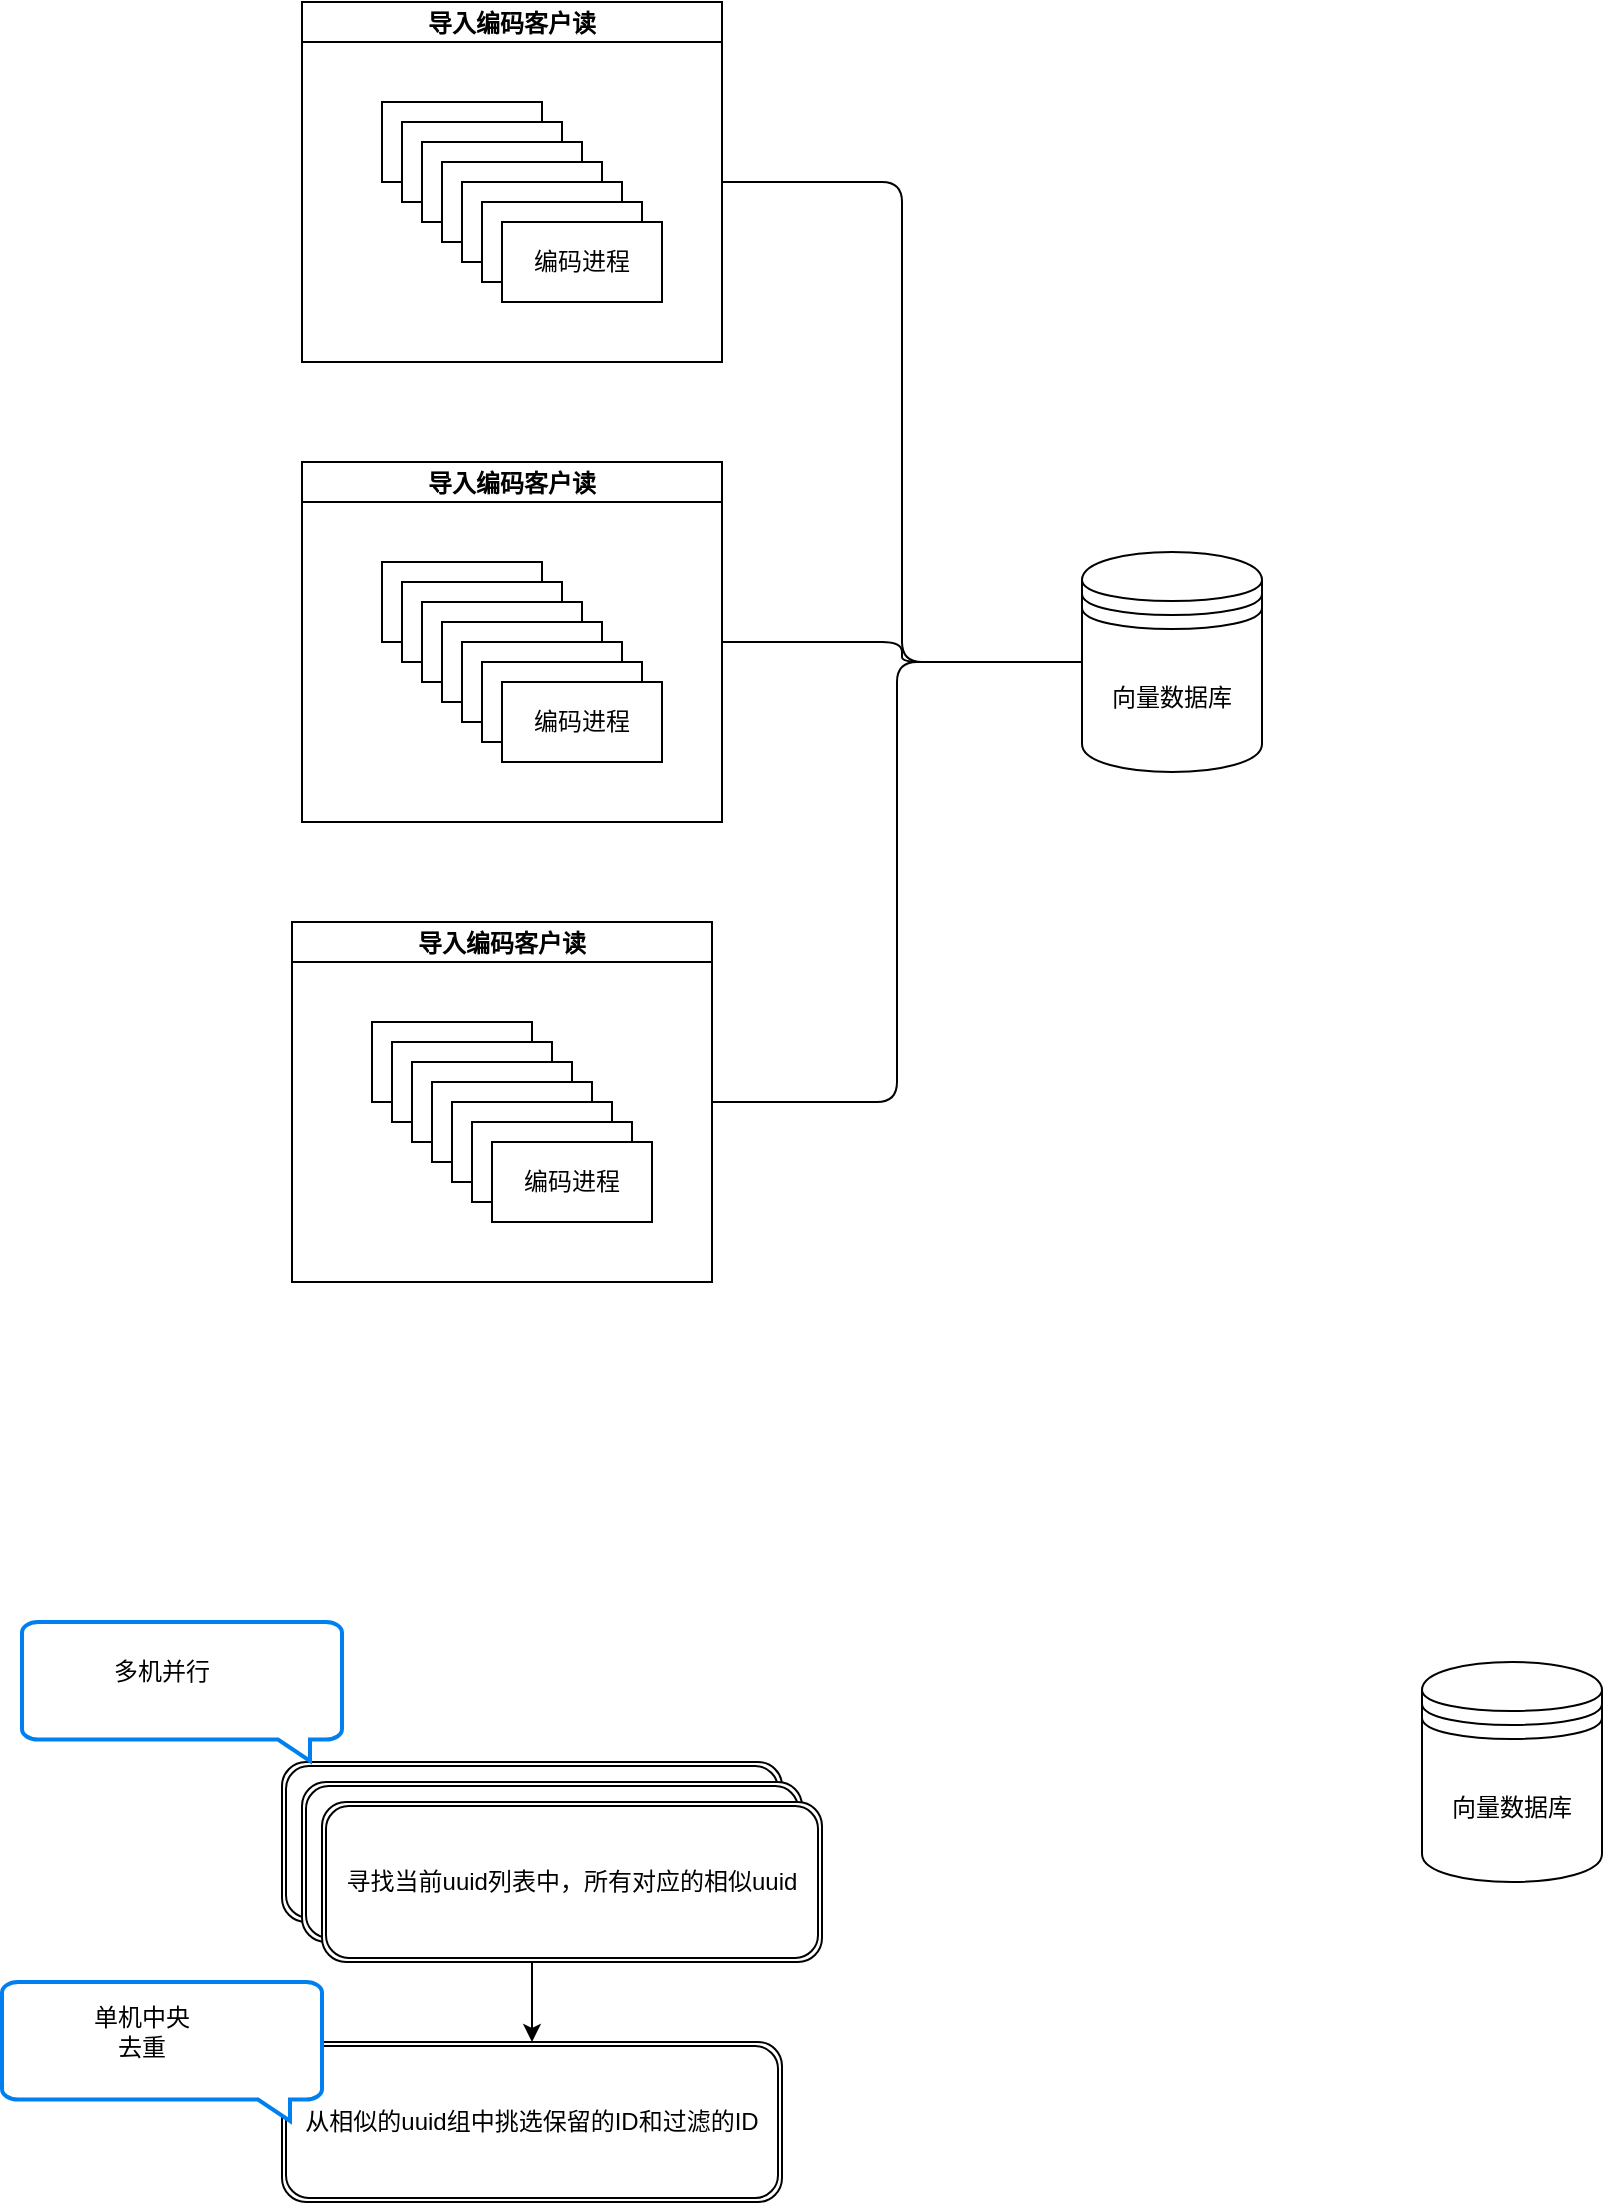<mxfile>
    <diagram id="Fq7Xtwkh9i9gmi55eQWO" name="第 1 页">
        <mxGraphModel dx="1093" dy="1307" grid="1" gridSize="10" guides="1" tooltips="1" connect="1" arrows="1" fold="1" page="1" pageScale="1" pageWidth="850" pageHeight="1100" math="0" shadow="0">
            <root>
                <mxCell id="0"/>
                <mxCell id="1" parent="0"/>
                <mxCell id="2" value="向量数据库" style="shape=datastore;whiteSpace=wrap;html=1;" vertex="1" parent="1">
                    <mxGeometry x="560" y="515" width="90" height="110" as="geometry"/>
                </mxCell>
                <mxCell id="32" style="edgeStyle=elbowEdgeStyle;html=1;startArrow=none;endArrow=none;exitX=1;exitY=0.5;exitDx=0;exitDy=0;" edge="1" parent="1" source="3" target="2">
                    <mxGeometry relative="1" as="geometry"/>
                </mxCell>
                <mxCell id="3" value="导入编码客户读" style="swimlane;startSize=20;horizontal=1;containerType=tree;newEdgeStyle={&quot;edgeStyle&quot;:&quot;elbowEdgeStyle&quot;,&quot;startArrow&quot;:&quot;none&quot;,&quot;endArrow&quot;:&quot;none&quot;};" vertex="1" parent="1">
                    <mxGeometry x="170" y="240" width="210" height="180" as="geometry"/>
                </mxCell>
                <UserObject label="编码进程" treeRoot="1" id="9">
                    <mxCell style="whiteSpace=wrap;html=1;align=center;treeFolding=1;treeMoving=1;newEdgeStyle={&quot;edgeStyle&quot;:&quot;elbowEdgeStyle&quot;,&quot;startArrow&quot;:&quot;none&quot;,&quot;endArrow&quot;:&quot;none&quot;};" vertex="1" parent="1">
                        <mxGeometry x="210" y="290" width="80" height="40" as="geometry"/>
                    </mxCell>
                </UserObject>
                <UserObject label="编码进程" treeRoot="1" id="10">
                    <mxCell style="whiteSpace=wrap;html=1;align=center;treeFolding=1;treeMoving=1;newEdgeStyle={&quot;edgeStyle&quot;:&quot;elbowEdgeStyle&quot;,&quot;startArrow&quot;:&quot;none&quot;,&quot;endArrow&quot;:&quot;none&quot;};" vertex="1" parent="1">
                        <mxGeometry x="220" y="300" width="80" height="40" as="geometry"/>
                    </mxCell>
                </UserObject>
                <UserObject label="编码进程" treeRoot="1" id="11">
                    <mxCell style="whiteSpace=wrap;html=1;align=center;treeFolding=1;treeMoving=1;newEdgeStyle={&quot;edgeStyle&quot;:&quot;elbowEdgeStyle&quot;,&quot;startArrow&quot;:&quot;none&quot;,&quot;endArrow&quot;:&quot;none&quot;};" vertex="1" parent="1">
                        <mxGeometry x="230" y="310" width="80" height="40" as="geometry"/>
                    </mxCell>
                </UserObject>
                <UserObject label="编码进程" treeRoot="1" id="12">
                    <mxCell style="whiteSpace=wrap;html=1;align=center;treeFolding=1;treeMoving=1;newEdgeStyle={&quot;edgeStyle&quot;:&quot;elbowEdgeStyle&quot;,&quot;startArrow&quot;:&quot;none&quot;,&quot;endArrow&quot;:&quot;none&quot;};" vertex="1" parent="1">
                        <mxGeometry x="240" y="320" width="80" height="40" as="geometry"/>
                    </mxCell>
                </UserObject>
                <UserObject label="编码进程" treeRoot="1" id="13">
                    <mxCell style="whiteSpace=wrap;html=1;align=center;treeFolding=1;treeMoving=1;newEdgeStyle={&quot;edgeStyle&quot;:&quot;elbowEdgeStyle&quot;,&quot;startArrow&quot;:&quot;none&quot;,&quot;endArrow&quot;:&quot;none&quot;};" vertex="1" parent="1">
                        <mxGeometry x="250" y="330" width="80" height="40" as="geometry"/>
                    </mxCell>
                </UserObject>
                <UserObject label="编码进程" treeRoot="1" id="14">
                    <mxCell style="whiteSpace=wrap;html=1;align=center;treeFolding=1;treeMoving=1;newEdgeStyle={&quot;edgeStyle&quot;:&quot;elbowEdgeStyle&quot;,&quot;startArrow&quot;:&quot;none&quot;,&quot;endArrow&quot;:&quot;none&quot;};" vertex="1" parent="1">
                        <mxGeometry x="260" y="340" width="80" height="40" as="geometry"/>
                    </mxCell>
                </UserObject>
                <UserObject label="编码进程" treeRoot="1" id="15">
                    <mxCell style="whiteSpace=wrap;html=1;align=center;treeFolding=1;treeMoving=1;newEdgeStyle={&quot;edgeStyle&quot;:&quot;elbowEdgeStyle&quot;,&quot;startArrow&quot;:&quot;none&quot;,&quot;endArrow&quot;:&quot;none&quot;};" vertex="1" parent="1">
                        <mxGeometry x="270" y="350" width="80" height="40" as="geometry"/>
                    </mxCell>
                </UserObject>
                <mxCell id="33" style="edgeStyle=elbowEdgeStyle;html=1;startArrow=none;endArrow=none;exitX=1;exitY=0.5;exitDx=0;exitDy=0;" edge="1" parent="1" source="16">
                    <mxGeometry relative="1" as="geometry">
                        <mxPoint x="560" y="570" as="targetPoint"/>
                    </mxGeometry>
                </mxCell>
                <mxCell id="16" value="导入编码客户读" style="swimlane;startSize=20;horizontal=1;containerType=tree;newEdgeStyle={&quot;edgeStyle&quot;:&quot;elbowEdgeStyle&quot;,&quot;startArrow&quot;:&quot;none&quot;,&quot;endArrow&quot;:&quot;none&quot;};" vertex="1" parent="1">
                    <mxGeometry x="170" y="470" width="210" height="180" as="geometry"/>
                </mxCell>
                <UserObject label="编码进程" treeRoot="1" id="17">
                    <mxCell style="whiteSpace=wrap;html=1;align=center;treeFolding=1;treeMoving=1;newEdgeStyle={&quot;edgeStyle&quot;:&quot;elbowEdgeStyle&quot;,&quot;startArrow&quot;:&quot;none&quot;,&quot;endArrow&quot;:&quot;none&quot;};" vertex="1" parent="1">
                        <mxGeometry x="210" y="520" width="80" height="40" as="geometry"/>
                    </mxCell>
                </UserObject>
                <UserObject label="编码进程" treeRoot="1" id="18">
                    <mxCell style="whiteSpace=wrap;html=1;align=center;treeFolding=1;treeMoving=1;newEdgeStyle={&quot;edgeStyle&quot;:&quot;elbowEdgeStyle&quot;,&quot;startArrow&quot;:&quot;none&quot;,&quot;endArrow&quot;:&quot;none&quot;};" vertex="1" parent="1">
                        <mxGeometry x="220" y="530" width="80" height="40" as="geometry"/>
                    </mxCell>
                </UserObject>
                <UserObject label="编码进程" treeRoot="1" id="19">
                    <mxCell style="whiteSpace=wrap;html=1;align=center;treeFolding=1;treeMoving=1;newEdgeStyle={&quot;edgeStyle&quot;:&quot;elbowEdgeStyle&quot;,&quot;startArrow&quot;:&quot;none&quot;,&quot;endArrow&quot;:&quot;none&quot;};" vertex="1" parent="1">
                        <mxGeometry x="230" y="540" width="80" height="40" as="geometry"/>
                    </mxCell>
                </UserObject>
                <UserObject label="编码进程" treeRoot="1" id="20">
                    <mxCell style="whiteSpace=wrap;html=1;align=center;treeFolding=1;treeMoving=1;newEdgeStyle={&quot;edgeStyle&quot;:&quot;elbowEdgeStyle&quot;,&quot;startArrow&quot;:&quot;none&quot;,&quot;endArrow&quot;:&quot;none&quot;};" vertex="1" parent="1">
                        <mxGeometry x="240" y="550" width="80" height="40" as="geometry"/>
                    </mxCell>
                </UserObject>
                <UserObject label="编码进程" treeRoot="1" id="21">
                    <mxCell style="whiteSpace=wrap;html=1;align=center;treeFolding=1;treeMoving=1;newEdgeStyle={&quot;edgeStyle&quot;:&quot;elbowEdgeStyle&quot;,&quot;startArrow&quot;:&quot;none&quot;,&quot;endArrow&quot;:&quot;none&quot;};" vertex="1" parent="1">
                        <mxGeometry x="250" y="560" width="80" height="40" as="geometry"/>
                    </mxCell>
                </UserObject>
                <UserObject label="编码进程" treeRoot="1" id="22">
                    <mxCell style="whiteSpace=wrap;html=1;align=center;treeFolding=1;treeMoving=1;newEdgeStyle={&quot;edgeStyle&quot;:&quot;elbowEdgeStyle&quot;,&quot;startArrow&quot;:&quot;none&quot;,&quot;endArrow&quot;:&quot;none&quot;};" vertex="1" parent="1">
                        <mxGeometry x="260" y="570" width="80" height="40" as="geometry"/>
                    </mxCell>
                </UserObject>
                <UserObject label="编码进程" treeRoot="1" id="23">
                    <mxCell style="whiteSpace=wrap;html=1;align=center;treeFolding=1;treeMoving=1;newEdgeStyle={&quot;edgeStyle&quot;:&quot;elbowEdgeStyle&quot;,&quot;startArrow&quot;:&quot;none&quot;,&quot;endArrow&quot;:&quot;none&quot;};" vertex="1" parent="1">
                        <mxGeometry x="270" y="580" width="80" height="40" as="geometry"/>
                    </mxCell>
                </UserObject>
                <mxCell id="34" style="edgeStyle=elbowEdgeStyle;html=1;startArrow=none;endArrow=none;exitX=1;exitY=0.5;exitDx=0;exitDy=0;" edge="1" parent="1" source="24">
                    <mxGeometry relative="1" as="geometry">
                        <mxPoint x="560" y="570" as="targetPoint"/>
                    </mxGeometry>
                </mxCell>
                <mxCell id="24" value="导入编码客户读" style="swimlane;startSize=20;horizontal=1;containerType=tree;newEdgeStyle={&quot;edgeStyle&quot;:&quot;elbowEdgeStyle&quot;,&quot;startArrow&quot;:&quot;none&quot;,&quot;endArrow&quot;:&quot;none&quot;};" vertex="1" parent="1">
                    <mxGeometry x="165" y="700" width="210" height="180" as="geometry"/>
                </mxCell>
                <UserObject label="编码进程" treeRoot="1" id="25">
                    <mxCell style="whiteSpace=wrap;html=1;align=center;treeFolding=1;treeMoving=1;newEdgeStyle={&quot;edgeStyle&quot;:&quot;elbowEdgeStyle&quot;,&quot;startArrow&quot;:&quot;none&quot;,&quot;endArrow&quot;:&quot;none&quot;};" vertex="1" parent="1">
                        <mxGeometry x="205" y="750" width="80" height="40" as="geometry"/>
                    </mxCell>
                </UserObject>
                <UserObject label="编码进程" treeRoot="1" id="26">
                    <mxCell style="whiteSpace=wrap;html=1;align=center;treeFolding=1;treeMoving=1;newEdgeStyle={&quot;edgeStyle&quot;:&quot;elbowEdgeStyle&quot;,&quot;startArrow&quot;:&quot;none&quot;,&quot;endArrow&quot;:&quot;none&quot;};" vertex="1" parent="1">
                        <mxGeometry x="215" y="760" width="80" height="40" as="geometry"/>
                    </mxCell>
                </UserObject>
                <UserObject label="编码进程" treeRoot="1" id="27">
                    <mxCell style="whiteSpace=wrap;html=1;align=center;treeFolding=1;treeMoving=1;newEdgeStyle={&quot;edgeStyle&quot;:&quot;elbowEdgeStyle&quot;,&quot;startArrow&quot;:&quot;none&quot;,&quot;endArrow&quot;:&quot;none&quot;};" vertex="1" parent="1">
                        <mxGeometry x="225" y="770" width="80" height="40" as="geometry"/>
                    </mxCell>
                </UserObject>
                <UserObject label="编码进程" treeRoot="1" id="28">
                    <mxCell style="whiteSpace=wrap;html=1;align=center;treeFolding=1;treeMoving=1;newEdgeStyle={&quot;edgeStyle&quot;:&quot;elbowEdgeStyle&quot;,&quot;startArrow&quot;:&quot;none&quot;,&quot;endArrow&quot;:&quot;none&quot;};" vertex="1" parent="1">
                        <mxGeometry x="235" y="780" width="80" height="40" as="geometry"/>
                    </mxCell>
                </UserObject>
                <UserObject label="编码进程" treeRoot="1" id="29">
                    <mxCell style="whiteSpace=wrap;html=1;align=center;treeFolding=1;treeMoving=1;newEdgeStyle={&quot;edgeStyle&quot;:&quot;elbowEdgeStyle&quot;,&quot;startArrow&quot;:&quot;none&quot;,&quot;endArrow&quot;:&quot;none&quot;};" vertex="1" parent="1">
                        <mxGeometry x="245" y="790" width="80" height="40" as="geometry"/>
                    </mxCell>
                </UserObject>
                <UserObject label="编码进程" treeRoot="1" id="30">
                    <mxCell style="whiteSpace=wrap;html=1;align=center;treeFolding=1;treeMoving=1;newEdgeStyle={&quot;edgeStyle&quot;:&quot;elbowEdgeStyle&quot;,&quot;startArrow&quot;:&quot;none&quot;,&quot;endArrow&quot;:&quot;none&quot;};" vertex="1" parent="1">
                        <mxGeometry x="255" y="800" width="80" height="40" as="geometry"/>
                    </mxCell>
                </UserObject>
                <UserObject label="编码进程" treeRoot="1" id="31">
                    <mxCell style="whiteSpace=wrap;html=1;align=center;treeFolding=1;treeMoving=1;newEdgeStyle={&quot;edgeStyle&quot;:&quot;elbowEdgeStyle&quot;,&quot;startArrow&quot;:&quot;none&quot;,&quot;endArrow&quot;:&quot;none&quot;};" vertex="1" parent="1">
                        <mxGeometry x="265" y="810" width="80" height="40" as="geometry"/>
                    </mxCell>
                </UserObject>
                <mxCell id="35" value="向量数据库" style="shape=datastore;whiteSpace=wrap;html=1;" vertex="1" parent="1">
                    <mxGeometry x="730" y="1070" width="90" height="110" as="geometry"/>
                </mxCell>
                <mxCell id="38" style="edgeStyle=none;html=1;exitX=0.5;exitY=1;exitDx=0;exitDy=0;entryX=0.5;entryY=0;entryDx=0;entryDy=0;" edge="1" parent="1" source="36" target="37">
                    <mxGeometry relative="1" as="geometry"/>
                </mxCell>
                <mxCell id="36" value="寻找当前uuid列表中，所有对应的相似uuid" style="shape=ext;double=1;rounded=1;whiteSpace=wrap;html=1;" vertex="1" parent="1">
                    <mxGeometry x="160" y="1120" width="250" height="80" as="geometry"/>
                </mxCell>
                <mxCell id="37" value="从相似的uuid组中挑选保留的ID和过滤的ID" style="shape=ext;double=1;rounded=1;whiteSpace=wrap;html=1;" vertex="1" parent="1">
                    <mxGeometry x="160" y="1260" width="250" height="80" as="geometry"/>
                </mxCell>
                <mxCell id="39" value="寻找当前uuid列表中，所有对应的相似uuid" style="shape=ext;double=1;rounded=1;whiteSpace=wrap;html=1;" vertex="1" parent="1">
                    <mxGeometry x="170" y="1130" width="250" height="80" as="geometry"/>
                </mxCell>
                <mxCell id="40" value="寻找当前uuid列表中，所有对应的相似uuid" style="shape=ext;double=1;rounded=1;whiteSpace=wrap;html=1;" vertex="1" parent="1">
                    <mxGeometry x="180" y="1140" width="250" height="80" as="geometry"/>
                </mxCell>
                <mxCell id="41" value="" style="html=1;verticalLabelPosition=bottom;align=center;labelBackgroundColor=#ffffff;verticalAlign=top;strokeWidth=2;strokeColor=#0080F0;shadow=0;dashed=0;shape=mxgraph.ios7.icons.message;" vertex="1" parent="1">
                    <mxGeometry x="30" y="1050" width="160" height="69.5" as="geometry"/>
                </mxCell>
                <mxCell id="42" value="多机并行" style="text;html=1;strokeColor=none;fillColor=none;align=center;verticalAlign=middle;whiteSpace=wrap;rounded=0;" vertex="1" parent="1">
                    <mxGeometry x="70" y="1060" width="60" height="30" as="geometry"/>
                </mxCell>
                <mxCell id="43" value="" style="html=1;verticalLabelPosition=bottom;align=center;labelBackgroundColor=#ffffff;verticalAlign=top;strokeWidth=2;strokeColor=#0080F0;shadow=0;dashed=0;shape=mxgraph.ios7.icons.message;" vertex="1" parent="1">
                    <mxGeometry x="20" y="1230" width="160" height="69.5" as="geometry"/>
                </mxCell>
                <mxCell id="44" value="单机中央去重" style="text;html=1;strokeColor=none;fillColor=none;align=center;verticalAlign=middle;whiteSpace=wrap;rounded=0;" vertex="1" parent="1">
                    <mxGeometry x="60" y="1240" width="60" height="30" as="geometry"/>
                </mxCell>
            </root>
        </mxGraphModel>
    </diagram>
</mxfile>
